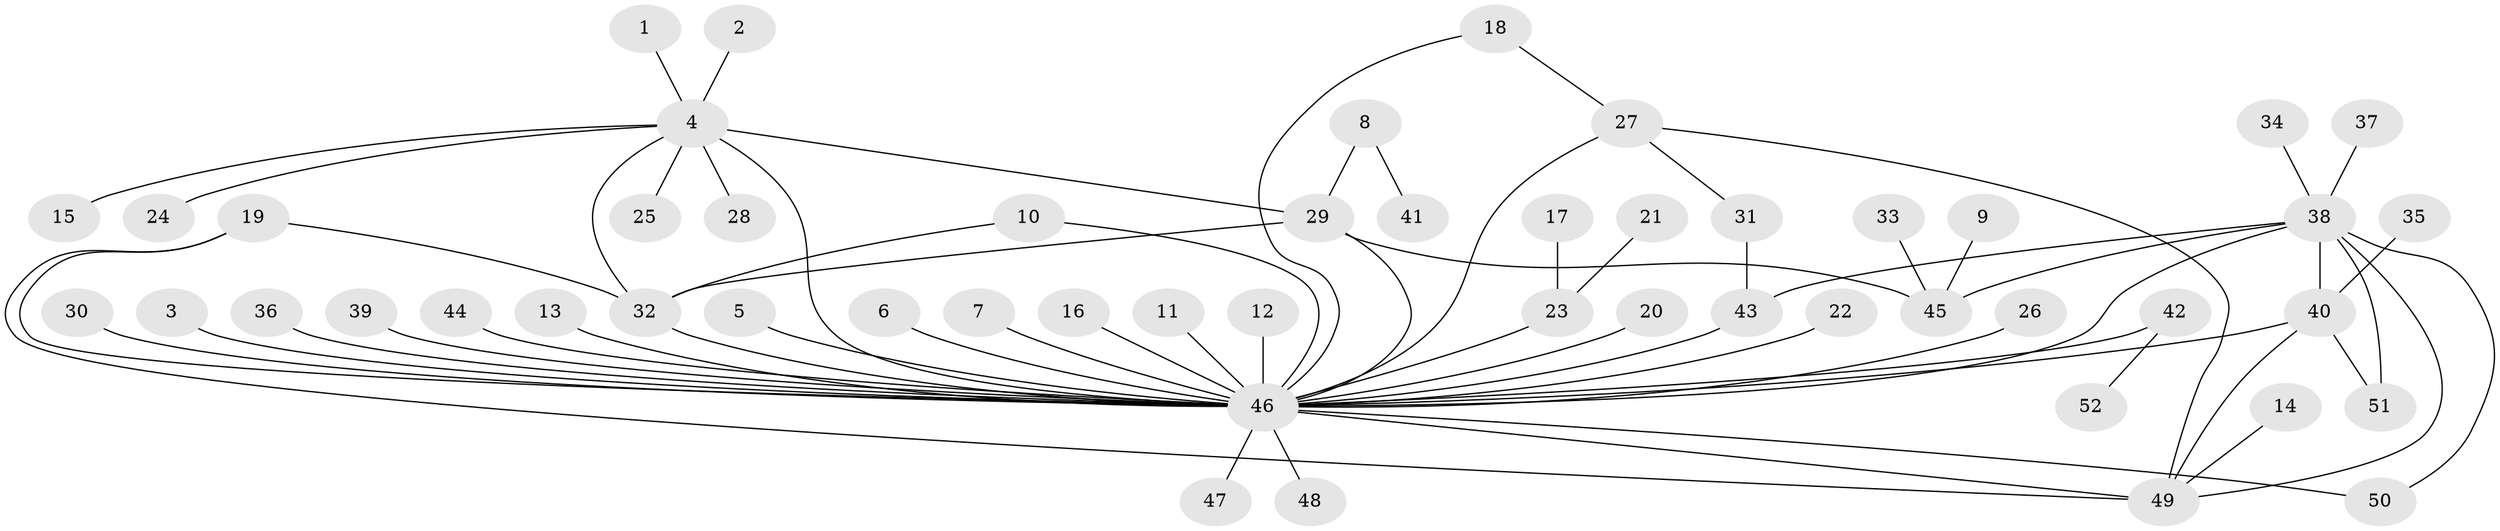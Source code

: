 // original degree distribution, {10: 0.009615384615384616, 1: 0.4807692307692308, 20: 0.009615384615384616, 2: 0.2980769230769231, 19: 0.009615384615384616, 6: 0.038461538461538464, 9: 0.009615384615384616, 5: 0.04807692307692308, 3: 0.0673076923076923, 8: 0.009615384615384616, 4: 0.019230769230769232}
// Generated by graph-tools (version 1.1) at 2025/48/03/06/25 01:48:57]
// undirected, 52 vertices, 67 edges
graph export_dot {
graph [start="1"]
  node [color=gray90,style=filled];
  1;
  2;
  3;
  4;
  5;
  6;
  7;
  8;
  9;
  10;
  11;
  12;
  13;
  14;
  15;
  16;
  17;
  18;
  19;
  20;
  21;
  22;
  23;
  24;
  25;
  26;
  27;
  28;
  29;
  30;
  31;
  32;
  33;
  34;
  35;
  36;
  37;
  38;
  39;
  40;
  41;
  42;
  43;
  44;
  45;
  46;
  47;
  48;
  49;
  50;
  51;
  52;
  1 -- 4 [weight=1.0];
  2 -- 4 [weight=1.0];
  3 -- 46 [weight=1.0];
  4 -- 15 [weight=1.0];
  4 -- 24 [weight=1.0];
  4 -- 25 [weight=1.0];
  4 -- 28 [weight=1.0];
  4 -- 29 [weight=1.0];
  4 -- 32 [weight=1.0];
  4 -- 46 [weight=2.0];
  5 -- 46 [weight=1.0];
  6 -- 46 [weight=1.0];
  7 -- 46 [weight=1.0];
  8 -- 29 [weight=1.0];
  8 -- 41 [weight=1.0];
  9 -- 45 [weight=1.0];
  10 -- 32 [weight=1.0];
  10 -- 46 [weight=1.0];
  11 -- 46 [weight=1.0];
  12 -- 46 [weight=1.0];
  13 -- 46 [weight=1.0];
  14 -- 49 [weight=1.0];
  16 -- 46 [weight=1.0];
  17 -- 23 [weight=1.0];
  18 -- 27 [weight=1.0];
  18 -- 46 [weight=1.0];
  19 -- 32 [weight=1.0];
  19 -- 46 [weight=2.0];
  19 -- 49 [weight=1.0];
  20 -- 46 [weight=1.0];
  21 -- 23 [weight=1.0];
  22 -- 46 [weight=1.0];
  23 -- 46 [weight=2.0];
  26 -- 46 [weight=1.0];
  27 -- 31 [weight=1.0];
  27 -- 46 [weight=1.0];
  27 -- 49 [weight=1.0];
  29 -- 32 [weight=1.0];
  29 -- 45 [weight=1.0];
  29 -- 46 [weight=1.0];
  30 -- 46 [weight=1.0];
  31 -- 43 [weight=1.0];
  32 -- 46 [weight=1.0];
  33 -- 45 [weight=1.0];
  34 -- 38 [weight=1.0];
  35 -- 40 [weight=1.0];
  36 -- 46 [weight=1.0];
  37 -- 38 [weight=1.0];
  38 -- 40 [weight=1.0];
  38 -- 43 [weight=1.0];
  38 -- 45 [weight=1.0];
  38 -- 46 [weight=1.0];
  38 -- 49 [weight=1.0];
  38 -- 50 [weight=1.0];
  38 -- 51 [weight=1.0];
  39 -- 46 [weight=1.0];
  40 -- 46 [weight=1.0];
  40 -- 49 [weight=1.0];
  40 -- 51 [weight=1.0];
  42 -- 46 [weight=1.0];
  42 -- 52 [weight=1.0];
  43 -- 46 [weight=1.0];
  44 -- 46 [weight=1.0];
  46 -- 47 [weight=1.0];
  46 -- 48 [weight=1.0];
  46 -- 49 [weight=2.0];
  46 -- 50 [weight=1.0];
}
